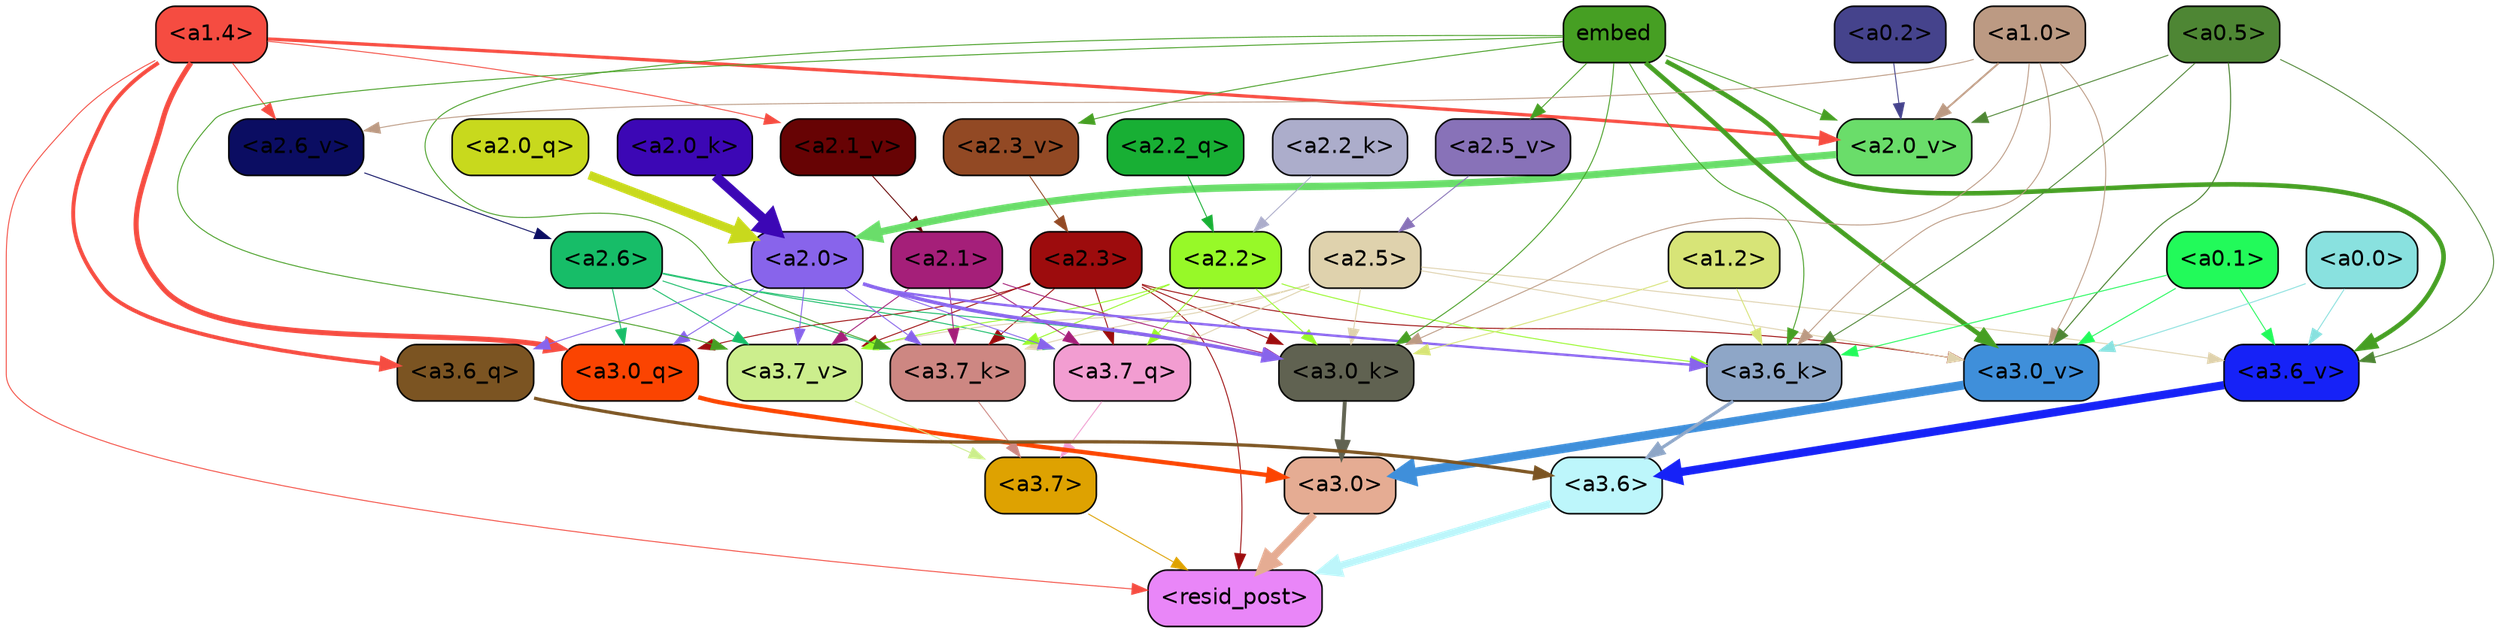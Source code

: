 strict digraph "" {
	graph [bgcolor=transparent,
		layout=dot,
		overlap=false,
		splines=true
	];
	"<a3.7>"	[color=black,
		fillcolor="#dea201",
		fontname=Helvetica,
		shape=box,
		style="filled, rounded"];
	"<resid_post>"	[color=black,
		fillcolor="#e986f8",
		fontname=Helvetica,
		shape=box,
		style="filled, rounded"];
	"<a3.7>" -> "<resid_post>"	[color="#dea201",
		penwidth=0.6];
	"<a3.6>"	[color=black,
		fillcolor="#bdf6fb",
		fontname=Helvetica,
		shape=box,
		style="filled, rounded"];
	"<a3.6>" -> "<resid_post>"	[color="#bdf6fb",
		penwidth=4.753257989883423];
	"<a3.0>"	[color=black,
		fillcolor="#e5ac93",
		fontname=Helvetica,
		shape=box,
		style="filled, rounded"];
	"<a3.0>" -> "<resid_post>"	[color="#e5ac93",
		penwidth=4.90053927898407];
	"<a2.3>"	[color=black,
		fillcolor="#9d0c0d",
		fontname=Helvetica,
		shape=box,
		style="filled, rounded"];
	"<a2.3>" -> "<resid_post>"	[color="#9d0c0d",
		penwidth=0.6];
	"<a3.7_q>"	[color=black,
		fillcolor="#f29dd1",
		fontname=Helvetica,
		shape=box,
		style="filled, rounded"];
	"<a2.3>" -> "<a3.7_q>"	[color="#9d0c0d",
		penwidth=0.6];
	"<a3.0_q>"	[color=black,
		fillcolor="#fb4401",
		fontname=Helvetica,
		shape=box,
		style="filled, rounded"];
	"<a2.3>" -> "<a3.0_q>"	[color="#9d0c0d",
		penwidth=0.6];
	"<a3.7_k>"	[color=black,
		fillcolor="#cd8782",
		fontname=Helvetica,
		shape=box,
		style="filled, rounded"];
	"<a2.3>" -> "<a3.7_k>"	[color="#9d0c0d",
		penwidth=0.6];
	"<a3.0_k>"	[color=black,
		fillcolor="#606251",
		fontname=Helvetica,
		shape=box,
		style="filled, rounded"];
	"<a2.3>" -> "<a3.0_k>"	[color="#9d0c0d",
		penwidth=0.6];
	"<a3.7_v>"	[color=black,
		fillcolor="#ccee8d",
		fontname=Helvetica,
		shape=box,
		style="filled, rounded"];
	"<a2.3>" -> "<a3.7_v>"	[color="#9d0c0d",
		penwidth=0.6];
	"<a3.0_v>"	[color=black,
		fillcolor="#3f8fda",
		fontname=Helvetica,
		shape=box,
		style="filled, rounded"];
	"<a2.3>" -> "<a3.0_v>"	[color="#9d0c0d",
		penwidth=0.6];
	"<a1.4>"	[color=black,
		fillcolor="#f54c41",
		fontname=Helvetica,
		shape=box,
		style="filled, rounded"];
	"<a1.4>" -> "<resid_post>"	[color="#f54c41",
		penwidth=0.6];
	"<a3.6_q>"	[color=black,
		fillcolor="#7b5422",
		fontname=Helvetica,
		shape=box,
		style="filled, rounded"];
	"<a1.4>" -> "<a3.6_q>"	[color="#f54c41",
		penwidth=2.5149343013763428];
	"<a1.4>" -> "<a3.0_q>"	[color="#f54c41",
		penwidth=3.2760138511657715];
	"<a2.6_v>"	[color=black,
		fillcolor="#0b0d62",
		fontname=Helvetica,
		shape=box,
		style="filled, rounded"];
	"<a1.4>" -> "<a2.6_v>"	[color="#f54c41",
		penwidth=0.6];
	"<a2.1_v>"	[color=black,
		fillcolor="#670304",
		fontname=Helvetica,
		shape=box,
		style="filled, rounded"];
	"<a1.4>" -> "<a2.1_v>"	[color="#f54c41",
		penwidth=0.6];
	"<a2.0_v>"	[color=black,
		fillcolor="#6add6a",
		fontname=Helvetica,
		shape=box,
		style="filled, rounded"];
	"<a1.4>" -> "<a2.0_v>"	[color="#f54c41",
		penwidth=2.0870713144540787];
	"<a3.7_q>" -> "<a3.7>"	[color="#f29dd1",
		penwidth=0.6];
	"<a3.6_q>" -> "<a3.6>"	[color="#7b5422",
		penwidth=2.091020345687866];
	"<a3.0_q>" -> "<a3.0>"	[color="#fb4401",
		penwidth=2.7421876192092896];
	"<a3.7_k>" -> "<a3.7>"	[color="#cd8782",
		penwidth=0.6];
	"<a3.6_k>"	[color=black,
		fillcolor="#8ea6c7",
		fontname=Helvetica,
		shape=box,
		style="filled, rounded"];
	"<a3.6_k>" -> "<a3.6>"	[color="#8ea6c7",
		penwidth=2.048597991466522];
	"<a3.0_k>" -> "<a3.0>"	[color="#606251",
		penwidth=2.476402521133423];
	"<a3.7_v>" -> "<a3.7>"	[color="#ccee8d",
		penwidth=0.6];
	"<a3.6_v>"	[color=black,
		fillcolor="#1622f7",
		fontname=Helvetica,
		shape=box,
		style="filled, rounded"];
	"<a3.6_v>" -> "<a3.6>"	[color="#1622f7",
		penwidth=5.2550448179244995];
	"<a3.0_v>" -> "<a3.0>"	[color="#3f8fda",
		penwidth=5.652270674705505];
	"<a2.6>"	[color=black,
		fillcolor="#17bd68",
		fontname=Helvetica,
		shape=box,
		style="filled, rounded"];
	"<a2.6>" -> "<a3.7_q>"	[color="#17bd68",
		penwidth=0.6];
	"<a2.6>" -> "<a3.0_q>"	[color="#17bd68",
		penwidth=0.6];
	"<a2.6>" -> "<a3.7_k>"	[color="#17bd68",
		penwidth=0.6];
	"<a2.6>" -> "<a3.0_k>"	[color="#17bd68",
		penwidth=0.6];
	"<a2.6>" -> "<a3.7_v>"	[color="#17bd68",
		penwidth=0.6];
	"<a2.5>"	[color=black,
		fillcolor="#dfd2ad",
		fontname=Helvetica,
		shape=box,
		style="filled, rounded"];
	"<a2.5>" -> "<a3.7_q>"	[color="#dfd2ad",
		penwidth=0.6];
	"<a2.5>" -> "<a3.7_k>"	[color="#dfd2ad",
		penwidth=0.6];
	"<a2.5>" -> "<a3.0_k>"	[color="#dfd2ad",
		penwidth=0.6];
	"<a2.5>" -> "<a3.7_v>"	[color="#dfd2ad",
		penwidth=0.6];
	"<a2.5>" -> "<a3.6_v>"	[color="#dfd2ad",
		penwidth=0.6];
	"<a2.5>" -> "<a3.0_v>"	[color="#dfd2ad",
		penwidth=0.6];
	"<a2.2>"	[color=black,
		fillcolor="#97f928",
		fontname=Helvetica,
		shape=box,
		style="filled, rounded"];
	"<a2.2>" -> "<a3.7_q>"	[color="#97f928",
		penwidth=0.6];
	"<a2.2>" -> "<a3.7_k>"	[color="#97f928",
		penwidth=0.6];
	"<a2.2>" -> "<a3.6_k>"	[color="#97f928",
		penwidth=0.6];
	"<a2.2>" -> "<a3.0_k>"	[color="#97f928",
		penwidth=0.6];
	"<a2.2>" -> "<a3.7_v>"	[color="#97f928",
		penwidth=0.6];
	"<a2.1>"	[color=black,
		fillcolor="#a51f79",
		fontname=Helvetica,
		shape=box,
		style="filled, rounded"];
	"<a2.1>" -> "<a3.7_q>"	[color="#a51f79",
		penwidth=0.6];
	"<a2.1>" -> "<a3.7_k>"	[color="#a51f79",
		penwidth=0.6];
	"<a2.1>" -> "<a3.0_k>"	[color="#a51f79",
		penwidth=0.6];
	"<a2.1>" -> "<a3.7_v>"	[color="#a51f79",
		penwidth=0.6];
	"<a2.0>"	[color=black,
		fillcolor="#8864eb",
		fontname=Helvetica,
		shape=box,
		style="filled, rounded"];
	"<a2.0>" -> "<a3.7_q>"	[color="#8864eb",
		penwidth=0.6];
	"<a2.0>" -> "<a3.6_q>"	[color="#8864eb",
		penwidth=0.6];
	"<a2.0>" -> "<a3.0_q>"	[color="#8864eb",
		penwidth=0.6];
	"<a2.0>" -> "<a3.7_k>"	[color="#8864eb",
		penwidth=0.6];
	"<a2.0>" -> "<a3.6_k>"	[color="#8864eb",
		penwidth=1.5290023684501648];
	"<a2.0>" -> "<a3.0_k>"	[color="#8864eb",
		penwidth=2.2635570764541626];
	"<a2.0>" -> "<a3.7_v>"	[color="#8864eb",
		penwidth=0.6];
	embed	[color=black,
		fillcolor="#469f23",
		fontname=Helvetica,
		shape=box,
		style="filled, rounded"];
	embed -> "<a3.7_k>"	[color="#469f23",
		penwidth=0.6];
	embed -> "<a3.6_k>"	[color="#469f23",
		penwidth=0.6];
	embed -> "<a3.0_k>"	[color="#469f23",
		penwidth=0.6];
	embed -> "<a3.7_v>"	[color="#469f23",
		penwidth=0.6];
	embed -> "<a3.6_v>"	[color="#469f23",
		penwidth=2.9556376338005066];
	embed -> "<a3.0_v>"	[color="#469f23",
		penwidth=2.972973108291626];
	"<a2.5_v>"	[color=black,
		fillcolor="#8872b8",
		fontname=Helvetica,
		shape=box,
		style="filled, rounded"];
	embed -> "<a2.5_v>"	[color="#469f23",
		penwidth=0.6];
	"<a2.3_v>"	[color=black,
		fillcolor="#924924",
		fontname=Helvetica,
		shape=box,
		style="filled, rounded"];
	embed -> "<a2.3_v>"	[color="#469f23",
		penwidth=0.6];
	embed -> "<a2.0_v>"	[color="#469f23",
		penwidth=0.6];
	"<a1.2>"	[color=black,
		fillcolor="#d7e477",
		fontname=Helvetica,
		shape=box,
		style="filled, rounded"];
	"<a1.2>" -> "<a3.6_k>"	[color="#d7e477",
		penwidth=0.6];
	"<a1.2>" -> "<a3.0_k>"	[color="#d7e477",
		penwidth=0.6];
	"<a1.0>"	[color=black,
		fillcolor="#bc9a83",
		fontname=Helvetica,
		shape=box,
		style="filled, rounded"];
	"<a1.0>" -> "<a3.6_k>"	[color="#bc9a83",
		penwidth=0.6];
	"<a1.0>" -> "<a3.0_k>"	[color="#bc9a83",
		penwidth=0.6];
	"<a1.0>" -> "<a3.0_v>"	[color="#bc9a83",
		penwidth=0.6];
	"<a1.0>" -> "<a2.6_v>"	[color="#bc9a83",
		penwidth=0.6];
	"<a1.0>" -> "<a2.0_v>"	[color="#bc9a83",
		penwidth=1.2152502536773682];
	"<a0.5>"	[color=black,
		fillcolor="#4e8634",
		fontname=Helvetica,
		shape=box,
		style="filled, rounded"];
	"<a0.5>" -> "<a3.6_k>"	[color="#4e8634",
		penwidth=0.6];
	"<a0.5>" -> "<a3.6_v>"	[color="#4e8634",
		penwidth=0.6];
	"<a0.5>" -> "<a3.0_v>"	[color="#4e8634",
		penwidth=0.6790935099124908];
	"<a0.5>" -> "<a2.0_v>"	[color="#4e8634",
		penwidth=0.6];
	"<a0.1>"	[color=black,
		fillcolor="#22fa5a",
		fontname=Helvetica,
		shape=box,
		style="filled, rounded"];
	"<a0.1>" -> "<a3.6_k>"	[color="#22fa5a",
		penwidth=0.6];
	"<a0.1>" -> "<a3.6_v>"	[color="#22fa5a",
		penwidth=0.6];
	"<a0.1>" -> "<a3.0_v>"	[color="#22fa5a",
		penwidth=0.6];
	"<a0.0>"	[color=black,
		fillcolor="#89e1df",
		fontname=Helvetica,
		shape=box,
		style="filled, rounded"];
	"<a0.0>" -> "<a3.6_v>"	[color="#89e1df",
		penwidth=0.6];
	"<a0.0>" -> "<a3.0_v>"	[color="#89e1df",
		penwidth=0.6];
	"<a2.2_q>"	[color=black,
		fillcolor="#18af34",
		fontname=Helvetica,
		shape=box,
		style="filled, rounded"];
	"<a2.2_q>" -> "<a2.2>"	[color="#18af34",
		penwidth=0.6];
	"<a2.0_q>"	[color=black,
		fillcolor="#c8d91d",
		fontname=Helvetica,
		shape=box,
		style="filled, rounded"];
	"<a2.0_q>" -> "<a2.0>"	[color="#c8d91d",
		penwidth=5.557696580886841];
	"<a2.2_k>"	[color=black,
		fillcolor="#acadcb",
		fontname=Helvetica,
		shape=box,
		style="filled, rounded"];
	"<a2.2_k>" -> "<a2.2>"	[color="#acadcb",
		penwidth=0.6];
	"<a2.0_k>"	[color=black,
		fillcolor="#3c07b5",
		fontname=Helvetica,
		shape=box,
		style="filled, rounded"];
	"<a2.0_k>" -> "<a2.0>"	[color="#3c07b5",
		penwidth=6.320472955703735];
	"<a2.6_v>" -> "<a2.6>"	[color="#0b0d62",
		penwidth=0.6];
	"<a2.5_v>" -> "<a2.5>"	[color="#8872b8",
		penwidth=0.6];
	"<a2.3_v>" -> "<a2.3>"	[color="#924924",
		penwidth=0.6];
	"<a2.1_v>" -> "<a2.1>"	[color="#670304",
		penwidth=0.6];
	"<a2.0_v>" -> "<a2.0>"	[color="#6add6a",
		penwidth=4.611755967140198];
	"<a0.2>"	[color=black,
		fillcolor="#45438c",
		fontname=Helvetica,
		shape=box,
		style="filled, rounded"];
	"<a0.2>" -> "<a2.0_v>"	[color="#45438c",
		penwidth=0.6];
}
